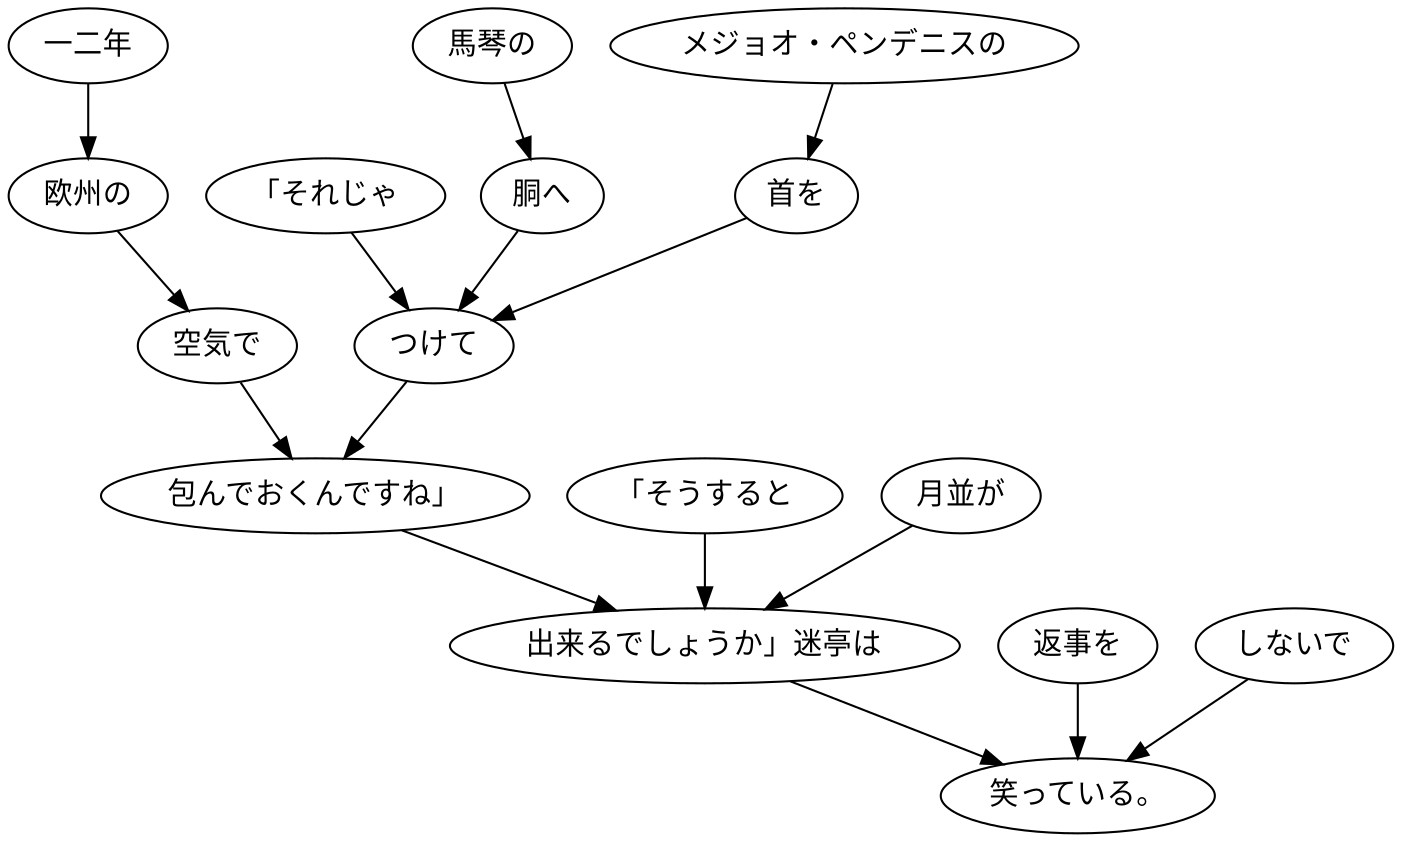 digraph graph1454 {
	node0 [label="「それじゃ"];
	node1 [label="馬琴の"];
	node2 [label="胴へ"];
	node3 [label="メジョオ・ペンデニスの"];
	node4 [label="首を"];
	node5 [label="つけて"];
	node6 [label="一二年"];
	node7 [label="欧州の"];
	node8 [label="空気で"];
	node9 [label="包んでおくんですね」"];
	node10 [label="「そうすると"];
	node11 [label="月並が"];
	node12 [label="出来るでしょうか」迷亭は"];
	node13 [label="返事を"];
	node14 [label="しないで"];
	node15 [label="笑っている。"];
	node0 -> node5;
	node1 -> node2;
	node2 -> node5;
	node3 -> node4;
	node4 -> node5;
	node5 -> node9;
	node6 -> node7;
	node7 -> node8;
	node8 -> node9;
	node9 -> node12;
	node10 -> node12;
	node11 -> node12;
	node12 -> node15;
	node13 -> node15;
	node14 -> node15;
}
